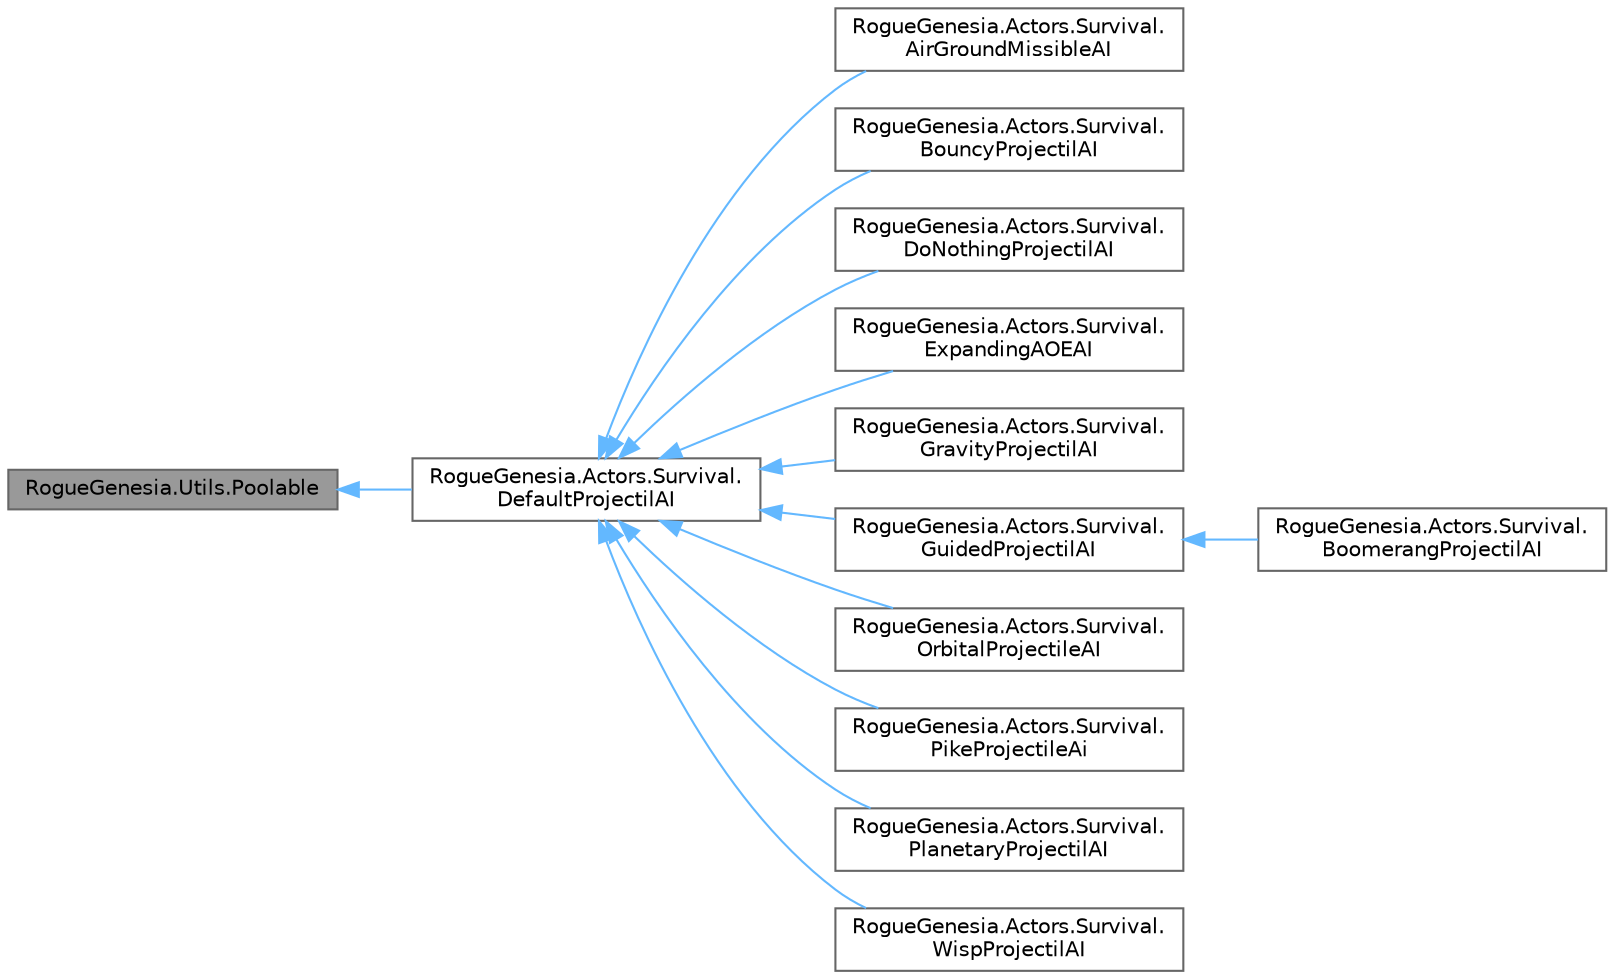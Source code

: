 digraph "RogueGenesia.Utils.Poolable"
{
 // LATEX_PDF_SIZE
  bgcolor="transparent";
  edge [fontname=Helvetica,fontsize=10,labelfontname=Helvetica,labelfontsize=10];
  node [fontname=Helvetica,fontsize=10,shape=box,height=0.2,width=0.4];
  rankdir="LR";
  Node1 [label="RogueGenesia.Utils.Poolable",height=0.2,width=0.4,color="gray40", fillcolor="grey60", style="filled", fontcolor="black",tooltip=" "];
  Node1 -> Node2 [dir="back",color="steelblue1",style="solid"];
  Node2 [label="RogueGenesia.Actors.Survival.\lDefaultProjectilAI",height=0.2,width=0.4,color="gray40", fillcolor="white", style="filled",URL="$class_rogue_genesia_1_1_actors_1_1_survival_1_1_default_projectil_a_i.html",tooltip=" "];
  Node2 -> Node3 [dir="back",color="steelblue1",style="solid"];
  Node3 [label="RogueGenesia.Actors.Survival.\lAirGroundMissibleAI",height=0.2,width=0.4,color="gray40", fillcolor="white", style="filled",URL="$class_rogue_genesia_1_1_actors_1_1_survival_1_1_air_ground_missible_a_i.html",tooltip=" "];
  Node2 -> Node4 [dir="back",color="steelblue1",style="solid"];
  Node4 [label="RogueGenesia.Actors.Survival.\lBouncyProjectilAI",height=0.2,width=0.4,color="gray40", fillcolor="white", style="filled",URL="$class_rogue_genesia_1_1_actors_1_1_survival_1_1_bouncy_projectil_a_i.html",tooltip=" "];
  Node2 -> Node5 [dir="back",color="steelblue1",style="solid"];
  Node5 [label="RogueGenesia.Actors.Survival.\lDoNothingProjectilAI",height=0.2,width=0.4,color="gray40", fillcolor="white", style="filled",URL="$class_rogue_genesia_1_1_actors_1_1_survival_1_1_do_nothing_projectil_a_i.html",tooltip=" "];
  Node2 -> Node6 [dir="back",color="steelblue1",style="solid"];
  Node6 [label="RogueGenesia.Actors.Survival.\lExpandingAOEAI",height=0.2,width=0.4,color="gray40", fillcolor="white", style="filled",URL="$class_rogue_genesia_1_1_actors_1_1_survival_1_1_expanding_a_o_e_a_i.html",tooltip=" "];
  Node2 -> Node7 [dir="back",color="steelblue1",style="solid"];
  Node7 [label="RogueGenesia.Actors.Survival.\lGravityProjectilAI",height=0.2,width=0.4,color="gray40", fillcolor="white", style="filled",URL="$class_rogue_genesia_1_1_actors_1_1_survival_1_1_gravity_projectil_a_i.html",tooltip=" "];
  Node2 -> Node8 [dir="back",color="steelblue1",style="solid"];
  Node8 [label="RogueGenesia.Actors.Survival.\lGuidedProjectilAI",height=0.2,width=0.4,color="gray40", fillcolor="white", style="filled",URL="$class_rogue_genesia_1_1_actors_1_1_survival_1_1_guided_projectil_a_i.html",tooltip=" "];
  Node8 -> Node9 [dir="back",color="steelblue1",style="solid"];
  Node9 [label="RogueGenesia.Actors.Survival.\lBoomerangProjectilAI",height=0.2,width=0.4,color="gray40", fillcolor="white", style="filled",URL="$class_rogue_genesia_1_1_actors_1_1_survival_1_1_boomerang_projectil_a_i.html",tooltip=" "];
  Node2 -> Node10 [dir="back",color="steelblue1",style="solid"];
  Node10 [label="RogueGenesia.Actors.Survival.\lOrbitalProjectileAI",height=0.2,width=0.4,color="gray40", fillcolor="white", style="filled",URL="$class_rogue_genesia_1_1_actors_1_1_survival_1_1_orbital_projectile_a_i.html",tooltip=" "];
  Node2 -> Node11 [dir="back",color="steelblue1",style="solid"];
  Node11 [label="RogueGenesia.Actors.Survival.\lPikeProjectileAi",height=0.2,width=0.4,color="gray40", fillcolor="white", style="filled",URL="$class_rogue_genesia_1_1_actors_1_1_survival_1_1_pike_projectile_ai.html",tooltip=" "];
  Node2 -> Node12 [dir="back",color="steelblue1",style="solid"];
  Node12 [label="RogueGenesia.Actors.Survival.\lPlanetaryProjectilAI",height=0.2,width=0.4,color="gray40", fillcolor="white", style="filled",URL="$class_rogue_genesia_1_1_actors_1_1_survival_1_1_planetary_projectil_a_i.html",tooltip=" "];
  Node2 -> Node13 [dir="back",color="steelblue1",style="solid"];
  Node13 [label="RogueGenesia.Actors.Survival.\lWispProjectilAI",height=0.2,width=0.4,color="gray40", fillcolor="white", style="filled",URL="$class_rogue_genesia_1_1_actors_1_1_survival_1_1_wisp_projectil_a_i.html",tooltip=" "];
}
